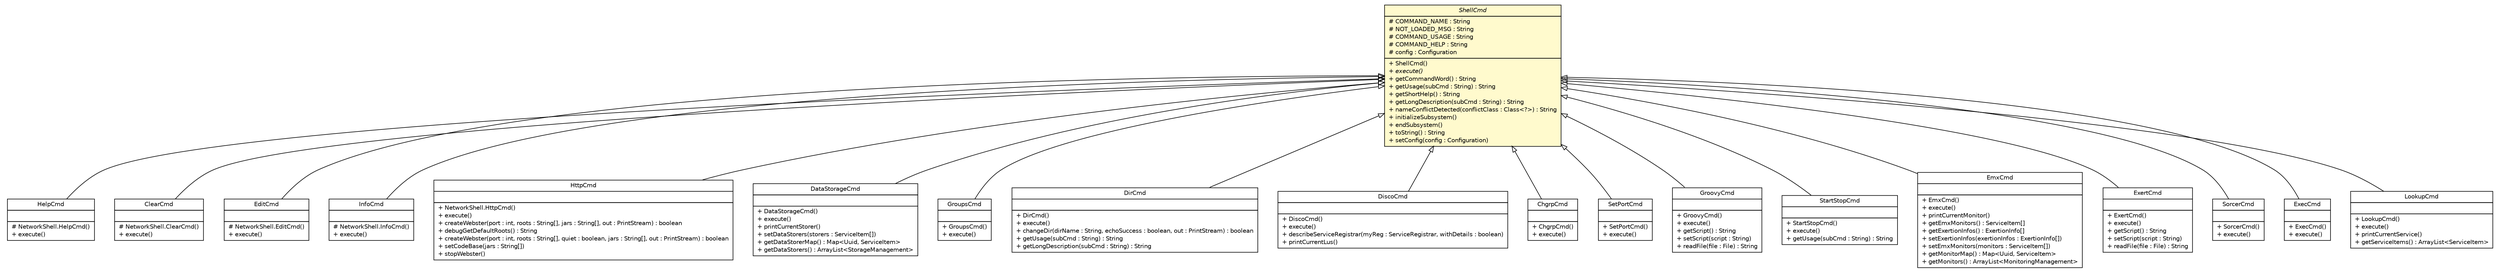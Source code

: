 #!/usr/local/bin/dot
#
# Class diagram 
# Generated by UMLGraph version R5_6 (http://www.umlgraph.org/)
#

digraph G {
	edge [fontname="Helvetica",fontsize=10,labelfontname="Helvetica",labelfontsize=10];
	node [fontname="Helvetica",fontsize=10,shape=plaintext];
	nodesep=0.25;
	ranksep=0.5;
	// sorcer.tools.shell.NetworkShell.HelpCmd
	c312115 [label=<<table title="sorcer.tools.shell.NetworkShell.HelpCmd" border="0" cellborder="1" cellspacing="0" cellpadding="2" port="p" href="./NetworkShell.HelpCmd.html">
		<tr><td><table border="0" cellspacing="0" cellpadding="1">
<tr><td align="center" balign="center"> HelpCmd </td></tr>
		</table></td></tr>
		<tr><td><table border="0" cellspacing="0" cellpadding="1">
<tr><td align="left" balign="left">  </td></tr>
		</table></td></tr>
		<tr><td><table border="0" cellspacing="0" cellpadding="1">
<tr><td align="left" balign="left"> # NetworkShell.HelpCmd() </td></tr>
<tr><td align="left" balign="left"> + execute() </td></tr>
		</table></td></tr>
		</table>>, URL="./NetworkShell.HelpCmd.html", fontname="Helvetica", fontcolor="black", fontsize=10.0];
	// sorcer.tools.shell.NetworkShell.ClearCmd
	c312116 [label=<<table title="sorcer.tools.shell.NetworkShell.ClearCmd" border="0" cellborder="1" cellspacing="0" cellpadding="2" port="p" href="./NetworkShell.ClearCmd.html">
		<tr><td><table border="0" cellspacing="0" cellpadding="1">
<tr><td align="center" balign="center"> ClearCmd </td></tr>
		</table></td></tr>
		<tr><td><table border="0" cellspacing="0" cellpadding="1">
<tr><td align="left" balign="left">  </td></tr>
		</table></td></tr>
		<tr><td><table border="0" cellspacing="0" cellpadding="1">
<tr><td align="left" balign="left"> # NetworkShell.ClearCmd() </td></tr>
<tr><td align="left" balign="left"> + execute() </td></tr>
		</table></td></tr>
		</table>>, URL="./NetworkShell.ClearCmd.html", fontname="Helvetica", fontcolor="black", fontsize=10.0];
	// sorcer.tools.shell.NetworkShell.EditCmd
	c312117 [label=<<table title="sorcer.tools.shell.NetworkShell.EditCmd" border="0" cellborder="1" cellspacing="0" cellpadding="2" port="p" href="./NetworkShell.EditCmd.html">
		<tr><td><table border="0" cellspacing="0" cellpadding="1">
<tr><td align="center" balign="center"> EditCmd </td></tr>
		</table></td></tr>
		<tr><td><table border="0" cellspacing="0" cellpadding="1">
<tr><td align="left" balign="left">  </td></tr>
		</table></td></tr>
		<tr><td><table border="0" cellspacing="0" cellpadding="1">
<tr><td align="left" balign="left"> # NetworkShell.EditCmd() </td></tr>
<tr><td align="left" balign="left"> + execute() </td></tr>
		</table></td></tr>
		</table>>, URL="./NetworkShell.EditCmd.html", fontname="Helvetica", fontcolor="black", fontsize=10.0];
	// sorcer.tools.shell.NetworkShell.InfoCmd
	c312118 [label=<<table title="sorcer.tools.shell.NetworkShell.InfoCmd" border="0" cellborder="1" cellspacing="0" cellpadding="2" port="p" href="./NetworkShell.InfoCmd.html">
		<tr><td><table border="0" cellspacing="0" cellpadding="1">
<tr><td align="center" balign="center"> InfoCmd </td></tr>
		</table></td></tr>
		<tr><td><table border="0" cellspacing="0" cellpadding="1">
<tr><td align="left" balign="left">  </td></tr>
		</table></td></tr>
		<tr><td><table border="0" cellspacing="0" cellpadding="1">
<tr><td align="left" balign="left"> # NetworkShell.InfoCmd() </td></tr>
<tr><td align="left" balign="left"> + execute() </td></tr>
		</table></td></tr>
		</table>>, URL="./NetworkShell.InfoCmd.html", fontname="Helvetica", fontcolor="black", fontsize=10.0];
	// sorcer.tools.shell.NetworkShell.HttpCmd
	c312119 [label=<<table title="sorcer.tools.shell.NetworkShell.HttpCmd" border="0" cellborder="1" cellspacing="0" cellpadding="2" port="p" href="./NetworkShell.HttpCmd.html">
		<tr><td><table border="0" cellspacing="0" cellpadding="1">
<tr><td align="center" balign="center"> HttpCmd </td></tr>
		</table></td></tr>
		<tr><td><table border="0" cellspacing="0" cellpadding="1">
<tr><td align="left" balign="left">  </td></tr>
		</table></td></tr>
		<tr><td><table border="0" cellspacing="0" cellpadding="1">
<tr><td align="left" balign="left"> + NetworkShell.HttpCmd() </td></tr>
<tr><td align="left" balign="left"> + execute() </td></tr>
<tr><td align="left" balign="left"> + createWebster(port : int, roots : String[], jars : String[], out : PrintStream) : boolean </td></tr>
<tr><td align="left" balign="left"> + debugGetDefaultRoots() : String </td></tr>
<tr><td align="left" balign="left"> + createWebster(port : int, roots : String[], quiet : boolean, jars : String[], out : PrintStream) : boolean </td></tr>
<tr><td align="left" balign="left"> + setCodeBase(jars : String[]) </td></tr>
<tr><td align="left" balign="left"> + stopWebster() </td></tr>
		</table></td></tr>
		</table>>, URL="./NetworkShell.HttpCmd.html", fontname="Helvetica", fontcolor="black", fontsize=10.0];
	// sorcer.tools.shell.ShellCmd
	c312125 [label=<<table title="sorcer.tools.shell.ShellCmd" border="0" cellborder="1" cellspacing="0" cellpadding="2" port="p" bgcolor="lemonChiffon" href="./ShellCmd.html">
		<tr><td><table border="0" cellspacing="0" cellpadding="1">
<tr><td align="center" balign="center"><font face="Helvetica-Oblique"> ShellCmd </font></td></tr>
		</table></td></tr>
		<tr><td><table border="0" cellspacing="0" cellpadding="1">
<tr><td align="left" balign="left"> # COMMAND_NAME : String </td></tr>
<tr><td align="left" balign="left"> # NOT_LOADED_MSG : String </td></tr>
<tr><td align="left" balign="left"> # COMMAND_USAGE : String </td></tr>
<tr><td align="left" balign="left"> # COMMAND_HELP : String </td></tr>
<tr><td align="left" balign="left"> # config : Configuration </td></tr>
		</table></td></tr>
		<tr><td><table border="0" cellspacing="0" cellpadding="1">
<tr><td align="left" balign="left"> + ShellCmd() </td></tr>
<tr><td align="left" balign="left"><font face="Helvetica-Oblique" point-size="10.0"> + execute() </font></td></tr>
<tr><td align="left" balign="left"> + getCommandWord() : String </td></tr>
<tr><td align="left" balign="left"> + getUsage(subCmd : String) : String </td></tr>
<tr><td align="left" balign="left"> + getShortHelp() : String </td></tr>
<tr><td align="left" balign="left"> + getLongDescription(subCmd : String) : String </td></tr>
<tr><td align="left" balign="left"> + nameConflictDetected(conflictClass : Class&lt;?&gt;) : String </td></tr>
<tr><td align="left" balign="left"> + initializeSubsystem() </td></tr>
<tr><td align="left" balign="left"> + endSubsystem() </td></tr>
<tr><td align="left" balign="left"> + toString() : String </td></tr>
<tr><td align="left" balign="left"> + setConfig(config : Configuration) </td></tr>
		</table></td></tr>
		</table>>, URL="./ShellCmd.html", fontname="Helvetica", fontcolor="black", fontsize=10.0];
	// sorcer.tools.shell.cmds.DataStorageCmd
	c312272 [label=<<table title="sorcer.tools.shell.cmds.DataStorageCmd" border="0" cellborder="1" cellspacing="0" cellpadding="2" port="p" href="./cmds/DataStorageCmd.html">
		<tr><td><table border="0" cellspacing="0" cellpadding="1">
<tr><td align="center" balign="center"> DataStorageCmd </td></tr>
		</table></td></tr>
		<tr><td><table border="0" cellspacing="0" cellpadding="1">
<tr><td align="left" balign="left">  </td></tr>
		</table></td></tr>
		<tr><td><table border="0" cellspacing="0" cellpadding="1">
<tr><td align="left" balign="left"> + DataStorageCmd() </td></tr>
<tr><td align="left" balign="left"> + execute() </td></tr>
<tr><td align="left" balign="left"> + printCurrentStorer() </td></tr>
<tr><td align="left" balign="left"> + setDataStorers(storers : ServiceItem[]) </td></tr>
<tr><td align="left" balign="left"> + getDataStorerMap() : Map&lt;Uuid, ServiceItem&gt; </td></tr>
<tr><td align="left" balign="left"> + getDataStorers() : ArrayList&lt;StorageManagement&gt; </td></tr>
		</table></td></tr>
		</table>>, URL="./cmds/DataStorageCmd.html", fontname="Helvetica", fontcolor="black", fontsize=10.0];
	// sorcer.tools.shell.cmds.GroupsCmd
	c312273 [label=<<table title="sorcer.tools.shell.cmds.GroupsCmd" border="0" cellborder="1" cellspacing="0" cellpadding="2" port="p" href="./cmds/GroupsCmd.html">
		<tr><td><table border="0" cellspacing="0" cellpadding="1">
<tr><td align="center" balign="center"> GroupsCmd </td></tr>
		</table></td></tr>
		<tr><td><table border="0" cellspacing="0" cellpadding="1">
<tr><td align="left" balign="left">  </td></tr>
		</table></td></tr>
		<tr><td><table border="0" cellspacing="0" cellpadding="1">
<tr><td align="left" balign="left"> + GroupsCmd() </td></tr>
<tr><td align="left" balign="left"> + execute() </td></tr>
		</table></td></tr>
		</table>>, URL="./cmds/GroupsCmd.html", fontname="Helvetica", fontcolor="black", fontsize=10.0];
	// sorcer.tools.shell.cmds.DirCmd
	c312274 [label=<<table title="sorcer.tools.shell.cmds.DirCmd" border="0" cellborder="1" cellspacing="0" cellpadding="2" port="p" href="./cmds/DirCmd.html">
		<tr><td><table border="0" cellspacing="0" cellpadding="1">
<tr><td align="center" balign="center"> DirCmd </td></tr>
		</table></td></tr>
		<tr><td><table border="0" cellspacing="0" cellpadding="1">
<tr><td align="left" balign="left">  </td></tr>
		</table></td></tr>
		<tr><td><table border="0" cellspacing="0" cellpadding="1">
<tr><td align="left" balign="left"> + DirCmd() </td></tr>
<tr><td align="left" balign="left"> + execute() </td></tr>
<tr><td align="left" balign="left"> + changeDir(dirName : String, echoSuccess : boolean, out : PrintStream) : boolean </td></tr>
<tr><td align="left" balign="left"> + getUsage(subCmd : String) : String </td></tr>
<tr><td align="left" balign="left"> + getLongDescription(subCmd : String) : String </td></tr>
		</table></td></tr>
		</table>>, URL="./cmds/DirCmd.html", fontname="Helvetica", fontcolor="black", fontsize=10.0];
	// sorcer.tools.shell.cmds.DiscoCmd
	c312275 [label=<<table title="sorcer.tools.shell.cmds.DiscoCmd" border="0" cellborder="1" cellspacing="0" cellpadding="2" port="p" href="./cmds/DiscoCmd.html">
		<tr><td><table border="0" cellspacing="0" cellpadding="1">
<tr><td align="center" balign="center"> DiscoCmd </td></tr>
		</table></td></tr>
		<tr><td><table border="0" cellspacing="0" cellpadding="1">
<tr><td align="left" balign="left">  </td></tr>
		</table></td></tr>
		<tr><td><table border="0" cellspacing="0" cellpadding="1">
<tr><td align="left" balign="left"> + DiscoCmd() </td></tr>
<tr><td align="left" balign="left"> + execute() </td></tr>
<tr><td align="left" balign="left"> + describeServiceRegistrar(myReg : ServiceRegistrar, withDetails : boolean) </td></tr>
<tr><td align="left" balign="left"> + printCurrentLus() </td></tr>
		</table></td></tr>
		</table>>, URL="./cmds/DiscoCmd.html", fontname="Helvetica", fontcolor="black", fontsize=10.0];
	// sorcer.tools.shell.cmds.ChgrpCmd
	c312276 [label=<<table title="sorcer.tools.shell.cmds.ChgrpCmd" border="0" cellborder="1" cellspacing="0" cellpadding="2" port="p" href="./cmds/ChgrpCmd.html">
		<tr><td><table border="0" cellspacing="0" cellpadding="1">
<tr><td align="center" balign="center"> ChgrpCmd </td></tr>
		</table></td></tr>
		<tr><td><table border="0" cellspacing="0" cellpadding="1">
<tr><td align="left" balign="left">  </td></tr>
		</table></td></tr>
		<tr><td><table border="0" cellspacing="0" cellpadding="1">
<tr><td align="left" balign="left"> + ChgrpCmd() </td></tr>
<tr><td align="left" balign="left"> + execute() </td></tr>
		</table></td></tr>
		</table>>, URL="./cmds/ChgrpCmd.html", fontname="Helvetica", fontcolor="black", fontsize=10.0];
	// sorcer.tools.shell.cmds.SetPortCmd
	c312277 [label=<<table title="sorcer.tools.shell.cmds.SetPortCmd" border="0" cellborder="1" cellspacing="0" cellpadding="2" port="p" href="./cmds/SetPortCmd.html">
		<tr><td><table border="0" cellspacing="0" cellpadding="1">
<tr><td align="center" balign="center"> SetPortCmd </td></tr>
		</table></td></tr>
		<tr><td><table border="0" cellspacing="0" cellpadding="1">
<tr><td align="left" balign="left">  </td></tr>
		</table></td></tr>
		<tr><td><table border="0" cellspacing="0" cellpadding="1">
<tr><td align="left" balign="left"> + SetPortCmd() </td></tr>
<tr><td align="left" balign="left"> + execute() </td></tr>
		</table></td></tr>
		</table>>, URL="./cmds/SetPortCmd.html", fontname="Helvetica", fontcolor="black", fontsize=10.0];
	// sorcer.tools.shell.cmds.GroovyCmd
	c312278 [label=<<table title="sorcer.tools.shell.cmds.GroovyCmd" border="0" cellborder="1" cellspacing="0" cellpadding="2" port="p" href="./cmds/GroovyCmd.html">
		<tr><td><table border="0" cellspacing="0" cellpadding="1">
<tr><td align="center" balign="center"> GroovyCmd </td></tr>
		</table></td></tr>
		<tr><td><table border="0" cellspacing="0" cellpadding="1">
<tr><td align="left" balign="left">  </td></tr>
		</table></td></tr>
		<tr><td><table border="0" cellspacing="0" cellpadding="1">
<tr><td align="left" balign="left"> + GroovyCmd() </td></tr>
<tr><td align="left" balign="left"> + execute() </td></tr>
<tr><td align="left" balign="left"> + getScript() : String </td></tr>
<tr><td align="left" balign="left"> + setScript(script : String) </td></tr>
<tr><td align="left" balign="left"> + readFile(file : File) : String </td></tr>
		</table></td></tr>
		</table>>, URL="./cmds/GroovyCmd.html", fontname="Helvetica", fontcolor="black", fontsize=10.0];
	// sorcer.tools.shell.cmds.StartStopCmd
	c312279 [label=<<table title="sorcer.tools.shell.cmds.StartStopCmd" border="0" cellborder="1" cellspacing="0" cellpadding="2" port="p" href="./cmds/StartStopCmd.html">
		<tr><td><table border="0" cellspacing="0" cellpadding="1">
<tr><td align="center" balign="center"> StartStopCmd </td></tr>
		</table></td></tr>
		<tr><td><table border="0" cellspacing="0" cellpadding="1">
<tr><td align="left" balign="left">  </td></tr>
		</table></td></tr>
		<tr><td><table border="0" cellspacing="0" cellpadding="1">
<tr><td align="left" balign="left"> + StartStopCmd() </td></tr>
<tr><td align="left" balign="left"> + execute() </td></tr>
<tr><td align="left" balign="left"> + getUsage(subCmd : String) : String </td></tr>
		</table></td></tr>
		</table>>, URL="./cmds/StartStopCmd.html", fontname="Helvetica", fontcolor="black", fontsize=10.0];
	// sorcer.tools.shell.cmds.EmxCmd
	c312280 [label=<<table title="sorcer.tools.shell.cmds.EmxCmd" border="0" cellborder="1" cellspacing="0" cellpadding="2" port="p" href="./cmds/EmxCmd.html">
		<tr><td><table border="0" cellspacing="0" cellpadding="1">
<tr><td align="center" balign="center"> EmxCmd </td></tr>
		</table></td></tr>
		<tr><td><table border="0" cellspacing="0" cellpadding="1">
<tr><td align="left" balign="left">  </td></tr>
		</table></td></tr>
		<tr><td><table border="0" cellspacing="0" cellpadding="1">
<tr><td align="left" balign="left"> + EmxCmd() </td></tr>
<tr><td align="left" balign="left"> + execute() </td></tr>
<tr><td align="left" balign="left"> + printCurrentMonitor() </td></tr>
<tr><td align="left" balign="left"> + getEmxMonitors() : ServiceItem[] </td></tr>
<tr><td align="left" balign="left"> + getExertionInfos() : ExertionInfo[] </td></tr>
<tr><td align="left" balign="left"> + setExertionInfos(exertionInfos : ExertionInfo[]) </td></tr>
<tr><td align="left" balign="left"> + setEmxMonitors(monitors : ServiceItem[]) </td></tr>
<tr><td align="left" balign="left"> + getMonitorMap() : Map&lt;Uuid, ServiceItem&gt; </td></tr>
<tr><td align="left" balign="left"> + getMonitors() : ArrayList&lt;MonitoringManagement&gt; </td></tr>
		</table></td></tr>
		</table>>, URL="./cmds/EmxCmd.html", fontname="Helvetica", fontcolor="black", fontsize=10.0];
	// sorcer.tools.shell.cmds.ExertCmd
	c312281 [label=<<table title="sorcer.tools.shell.cmds.ExertCmd" border="0" cellborder="1" cellspacing="0" cellpadding="2" port="p" href="./cmds/ExertCmd.html">
		<tr><td><table border="0" cellspacing="0" cellpadding="1">
<tr><td align="center" balign="center"> ExertCmd </td></tr>
		</table></td></tr>
		<tr><td><table border="0" cellspacing="0" cellpadding="1">
<tr><td align="left" balign="left">  </td></tr>
		</table></td></tr>
		<tr><td><table border="0" cellspacing="0" cellpadding="1">
<tr><td align="left" balign="left"> + ExertCmd() </td></tr>
<tr><td align="left" balign="left"> + execute() </td></tr>
<tr><td align="left" balign="left"> + getScript() : String </td></tr>
<tr><td align="left" balign="left"> + setScript(script : String) </td></tr>
<tr><td align="left" balign="left"> + readFile(file : File) : String </td></tr>
		</table></td></tr>
		</table>>, URL="./cmds/ExertCmd.html", fontname="Helvetica", fontcolor="black", fontsize=10.0];
	// sorcer.tools.shell.cmds.SorcerCmd
	c312282 [label=<<table title="sorcer.tools.shell.cmds.SorcerCmd" border="0" cellborder="1" cellspacing="0" cellpadding="2" port="p" href="./cmds/SorcerCmd.html">
		<tr><td><table border="0" cellspacing="0" cellpadding="1">
<tr><td align="center" balign="center"> SorcerCmd </td></tr>
		</table></td></tr>
		<tr><td><table border="0" cellspacing="0" cellpadding="1">
<tr><td align="left" balign="left">  </td></tr>
		</table></td></tr>
		<tr><td><table border="0" cellspacing="0" cellpadding="1">
<tr><td align="left" balign="left"> + SorcerCmd() </td></tr>
<tr><td align="left" balign="left"> + execute() </td></tr>
		</table></td></tr>
		</table>>, URL="./cmds/SorcerCmd.html", fontname="Helvetica", fontcolor="black", fontsize=10.0];
	// sorcer.tools.shell.cmds.ExecCmd
	c312283 [label=<<table title="sorcer.tools.shell.cmds.ExecCmd" border="0" cellborder="1" cellspacing="0" cellpadding="2" port="p" href="./cmds/ExecCmd.html">
		<tr><td><table border="0" cellspacing="0" cellpadding="1">
<tr><td align="center" balign="center"> ExecCmd </td></tr>
		</table></td></tr>
		<tr><td><table border="0" cellspacing="0" cellpadding="1">
<tr><td align="left" balign="left">  </td></tr>
		</table></td></tr>
		<tr><td><table border="0" cellspacing="0" cellpadding="1">
<tr><td align="left" balign="left"> + ExecCmd() </td></tr>
<tr><td align="left" balign="left"> + execute() </td></tr>
		</table></td></tr>
		</table>>, URL="./cmds/ExecCmd.html", fontname="Helvetica", fontcolor="black", fontsize=10.0];
	// sorcer.tools.shell.cmds.LookupCmd
	c312284 [label=<<table title="sorcer.tools.shell.cmds.LookupCmd" border="0" cellborder="1" cellspacing="0" cellpadding="2" port="p" href="./cmds/LookupCmd.html">
		<tr><td><table border="0" cellspacing="0" cellpadding="1">
<tr><td align="center" balign="center"> LookupCmd </td></tr>
		</table></td></tr>
		<tr><td><table border="0" cellspacing="0" cellpadding="1">
<tr><td align="left" balign="left">  </td></tr>
		</table></td></tr>
		<tr><td><table border="0" cellspacing="0" cellpadding="1">
<tr><td align="left" balign="left"> + LookupCmd() </td></tr>
<tr><td align="left" balign="left"> + execute() </td></tr>
<tr><td align="left" balign="left"> + printCurrentService() </td></tr>
<tr><td align="left" balign="left"> + getServiceItems() : ArrayList&lt;ServiceItem&gt; </td></tr>
		</table></td></tr>
		</table>>, URL="./cmds/LookupCmd.html", fontname="Helvetica", fontcolor="black", fontsize=10.0];
	//sorcer.tools.shell.NetworkShell.HelpCmd extends sorcer.tools.shell.ShellCmd
	c312125:p -> c312115:p [dir=back,arrowtail=empty];
	//sorcer.tools.shell.NetworkShell.ClearCmd extends sorcer.tools.shell.ShellCmd
	c312125:p -> c312116:p [dir=back,arrowtail=empty];
	//sorcer.tools.shell.NetworkShell.EditCmd extends sorcer.tools.shell.ShellCmd
	c312125:p -> c312117:p [dir=back,arrowtail=empty];
	//sorcer.tools.shell.NetworkShell.InfoCmd extends sorcer.tools.shell.ShellCmd
	c312125:p -> c312118:p [dir=back,arrowtail=empty];
	//sorcer.tools.shell.NetworkShell.HttpCmd extends sorcer.tools.shell.ShellCmd
	c312125:p -> c312119:p [dir=back,arrowtail=empty];
	//sorcer.tools.shell.cmds.DataStorageCmd extends sorcer.tools.shell.ShellCmd
	c312125:p -> c312272:p [dir=back,arrowtail=empty];
	//sorcer.tools.shell.cmds.GroupsCmd extends sorcer.tools.shell.ShellCmd
	c312125:p -> c312273:p [dir=back,arrowtail=empty];
	//sorcer.tools.shell.cmds.DirCmd extends sorcer.tools.shell.ShellCmd
	c312125:p -> c312274:p [dir=back,arrowtail=empty];
	//sorcer.tools.shell.cmds.DiscoCmd extends sorcer.tools.shell.ShellCmd
	c312125:p -> c312275:p [dir=back,arrowtail=empty];
	//sorcer.tools.shell.cmds.ChgrpCmd extends sorcer.tools.shell.ShellCmd
	c312125:p -> c312276:p [dir=back,arrowtail=empty];
	//sorcer.tools.shell.cmds.SetPortCmd extends sorcer.tools.shell.ShellCmd
	c312125:p -> c312277:p [dir=back,arrowtail=empty];
	//sorcer.tools.shell.cmds.GroovyCmd extends sorcer.tools.shell.ShellCmd
	c312125:p -> c312278:p [dir=back,arrowtail=empty];
	//sorcer.tools.shell.cmds.StartStopCmd extends sorcer.tools.shell.ShellCmd
	c312125:p -> c312279:p [dir=back,arrowtail=empty];
	//sorcer.tools.shell.cmds.EmxCmd extends sorcer.tools.shell.ShellCmd
	c312125:p -> c312280:p [dir=back,arrowtail=empty];
	//sorcer.tools.shell.cmds.ExertCmd extends sorcer.tools.shell.ShellCmd
	c312125:p -> c312281:p [dir=back,arrowtail=empty];
	//sorcer.tools.shell.cmds.SorcerCmd extends sorcer.tools.shell.ShellCmd
	c312125:p -> c312282:p [dir=back,arrowtail=empty];
	//sorcer.tools.shell.cmds.ExecCmd extends sorcer.tools.shell.ShellCmd
	c312125:p -> c312283:p [dir=back,arrowtail=empty];
	//sorcer.tools.shell.cmds.LookupCmd extends sorcer.tools.shell.ShellCmd
	c312125:p -> c312284:p [dir=back,arrowtail=empty];
}

